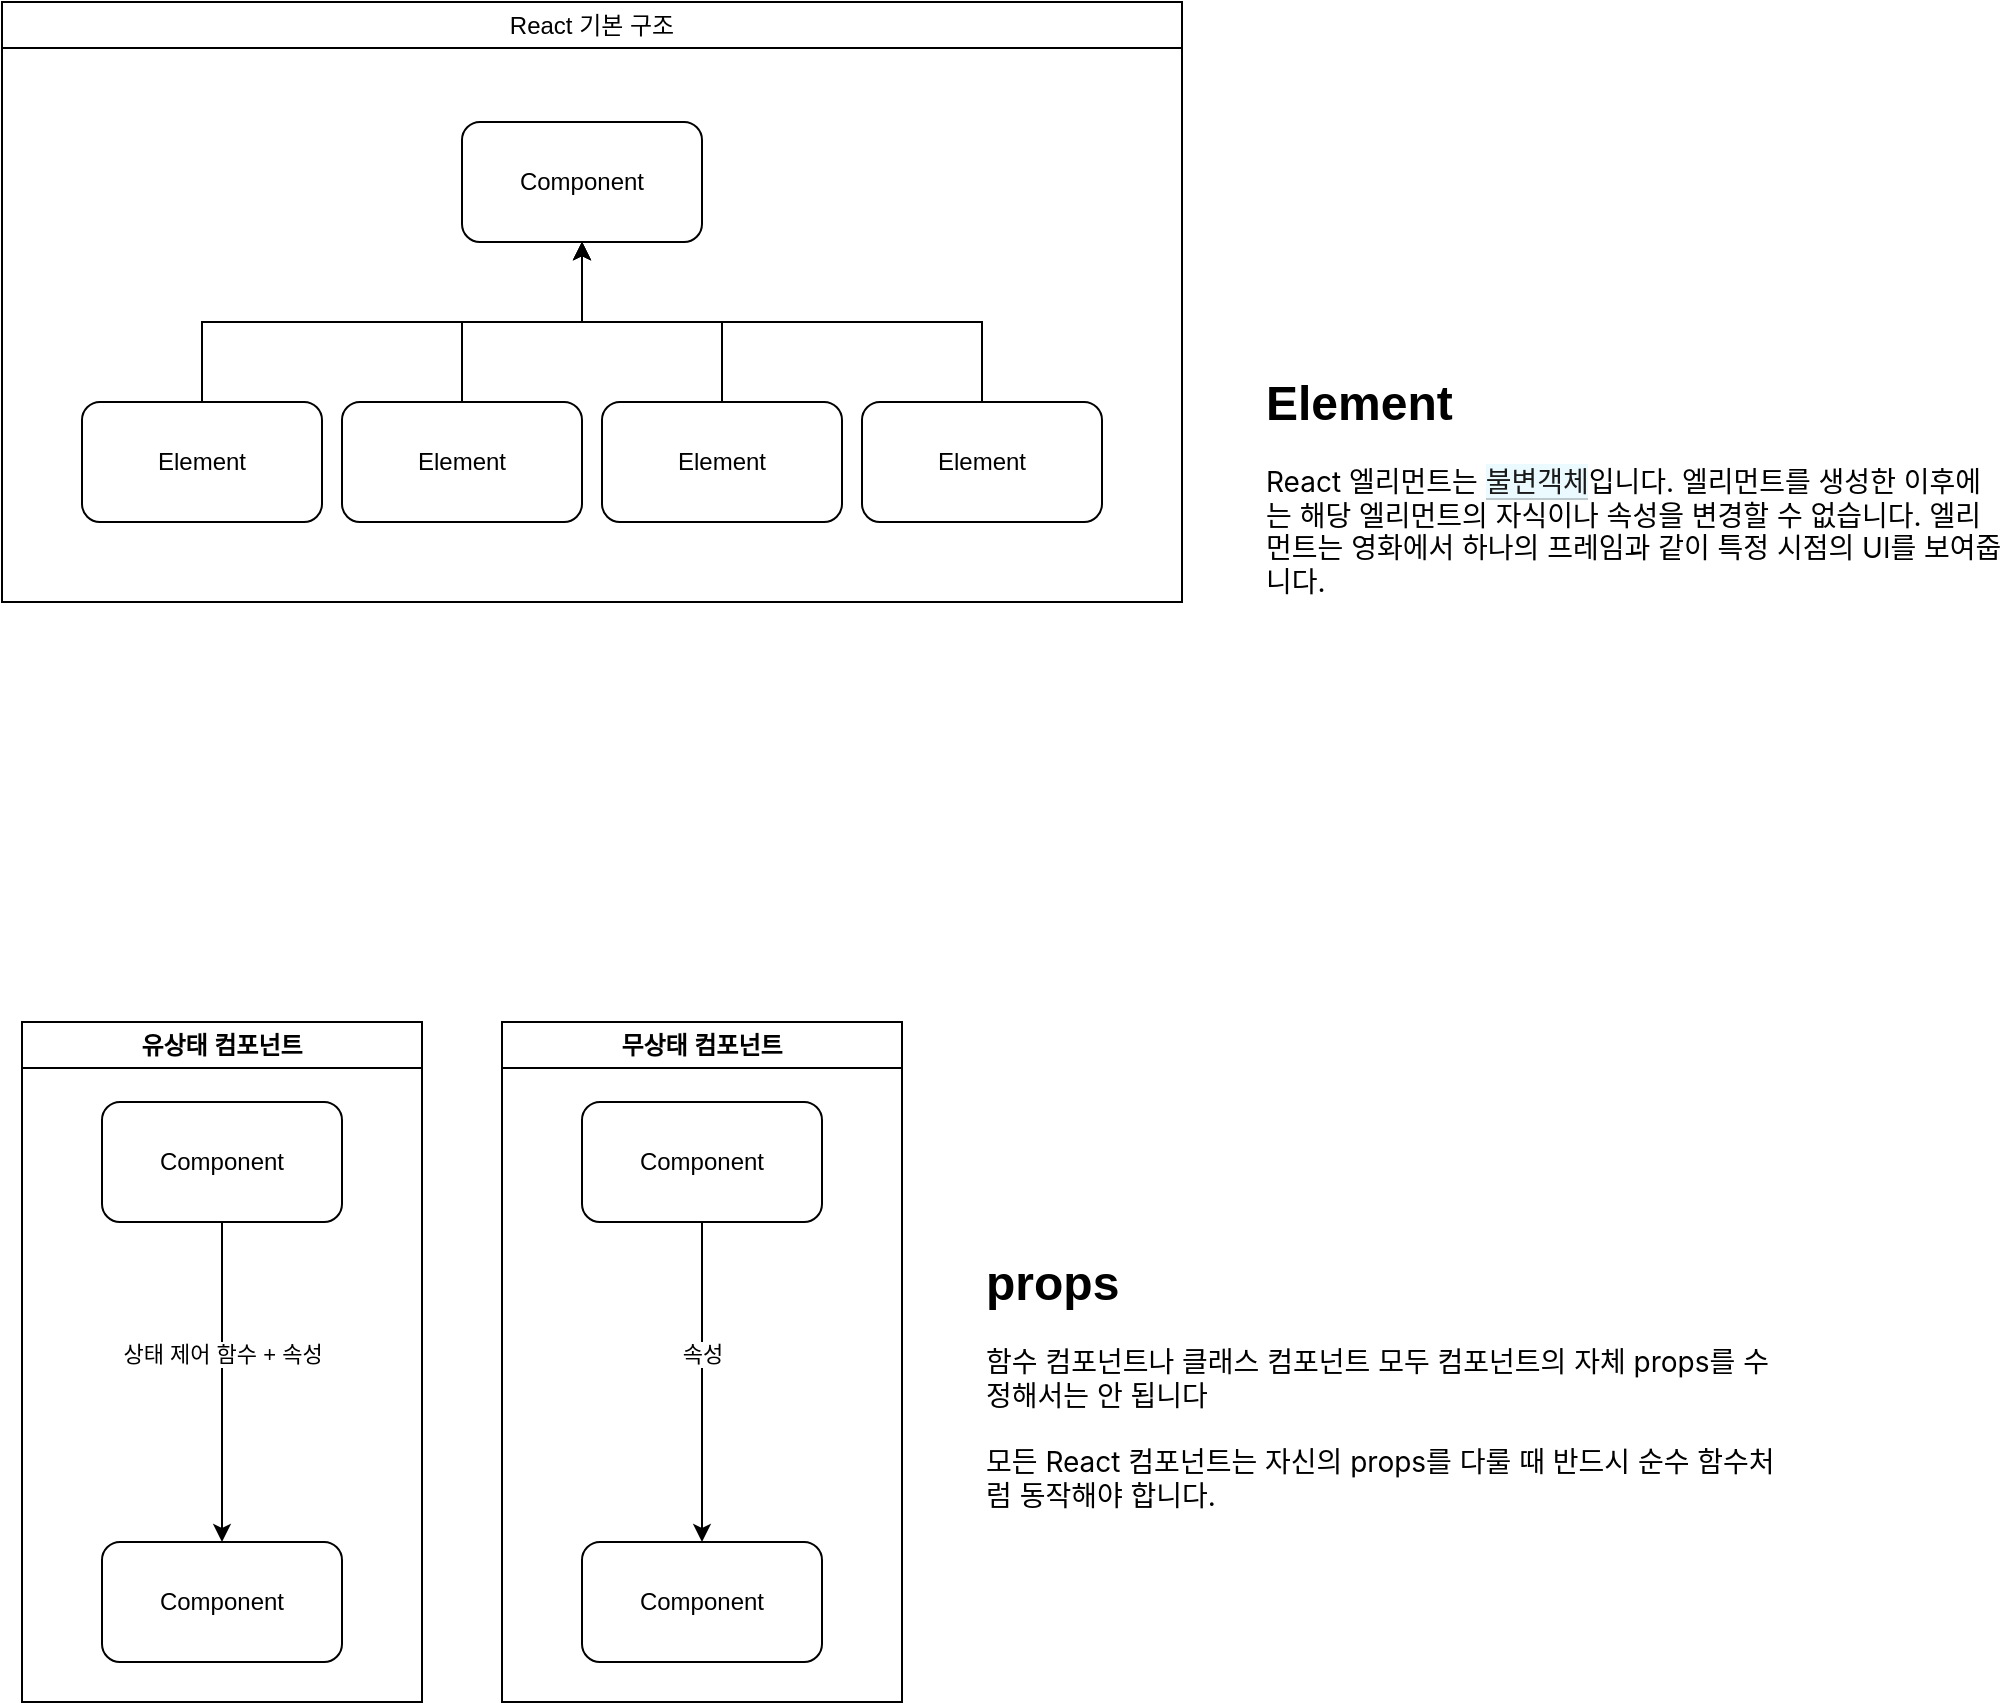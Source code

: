 <mxfile version="24.3.1" type="github" pages="2">
  <diagram name="페이지-1" id="zOAeg8T45N49be0nf4yD">
    <mxGraphModel dx="554" dy="995" grid="1" gridSize="10" guides="1" tooltips="1" connect="1" arrows="1" fold="1" page="1" pageScale="1" pageWidth="827" pageHeight="1169" background="none" math="0" shadow="0">
      <root>
        <mxCell id="0" />
        <mxCell id="1" parent="0" />
        <mxCell id="T2-gsKvPVnzZv-vGDISG-6" style="edgeStyle=orthogonalEdgeStyle;rounded=0;orthogonalLoop=1;jettySize=auto;html=1;" edge="1" parent="1" source="T2-gsKvPVnzZv-vGDISG-1" target="T2-gsKvPVnzZv-vGDISG-5">
          <mxGeometry relative="1" as="geometry">
            <Array as="points">
              <mxPoint x="230" y="270" />
              <mxPoint x="420" y="270" />
            </Array>
          </mxGeometry>
        </mxCell>
        <mxCell id="T2-gsKvPVnzZv-vGDISG-1" value="Element" style="rounded=1;whiteSpace=wrap;html=1;" vertex="1" parent="1">
          <mxGeometry x="170" y="310" width="120" height="60" as="geometry" />
        </mxCell>
        <mxCell id="T2-gsKvPVnzZv-vGDISG-7" style="edgeStyle=orthogonalEdgeStyle;rounded=0;orthogonalLoop=1;jettySize=auto;html=1;" edge="1" parent="1" source="T2-gsKvPVnzZv-vGDISG-2" target="T2-gsKvPVnzZv-vGDISG-5">
          <mxGeometry relative="1" as="geometry" />
        </mxCell>
        <mxCell id="T2-gsKvPVnzZv-vGDISG-2" value="Element" style="rounded=1;whiteSpace=wrap;html=1;" vertex="1" parent="1">
          <mxGeometry x="300" y="310" width="120" height="60" as="geometry" />
        </mxCell>
        <mxCell id="T2-gsKvPVnzZv-vGDISG-8" style="edgeStyle=orthogonalEdgeStyle;rounded=0;orthogonalLoop=1;jettySize=auto;html=1;" edge="1" parent="1" source="T2-gsKvPVnzZv-vGDISG-3" target="T2-gsKvPVnzZv-vGDISG-5">
          <mxGeometry relative="1" as="geometry" />
        </mxCell>
        <mxCell id="T2-gsKvPVnzZv-vGDISG-3" value="Element" style="rounded=1;whiteSpace=wrap;html=1;" vertex="1" parent="1">
          <mxGeometry x="430" y="310" width="120" height="60" as="geometry" />
        </mxCell>
        <mxCell id="T2-gsKvPVnzZv-vGDISG-9" style="edgeStyle=orthogonalEdgeStyle;rounded=0;orthogonalLoop=1;jettySize=auto;html=1;" edge="1" parent="1" source="T2-gsKvPVnzZv-vGDISG-4" target="T2-gsKvPVnzZv-vGDISG-5">
          <mxGeometry relative="1" as="geometry">
            <Array as="points">
              <mxPoint x="620" y="270" />
              <mxPoint x="420" y="270" />
            </Array>
          </mxGeometry>
        </mxCell>
        <mxCell id="T2-gsKvPVnzZv-vGDISG-4" value="Element" style="rounded=1;whiteSpace=wrap;html=1;" vertex="1" parent="1">
          <mxGeometry x="560" y="310" width="120" height="60" as="geometry" />
        </mxCell>
        <mxCell id="T2-gsKvPVnzZv-vGDISG-5" value="Component" style="rounded=1;whiteSpace=wrap;html=1;" vertex="1" parent="1">
          <mxGeometry x="360" y="170" width="120" height="60" as="geometry" />
        </mxCell>
        <mxCell id="T2-gsKvPVnzZv-vGDISG-11" value="&lt;span style=&quot;font-weight: 400;&quot;&gt;React 기본 구조&lt;/span&gt;" style="swimlane;whiteSpace=wrap;html=1;" vertex="1" parent="1">
          <mxGeometry x="130" y="110" width="590" height="300" as="geometry" />
        </mxCell>
        <mxCell id="T2-gsKvPVnzZv-vGDISG-14" style="edgeStyle=orthogonalEdgeStyle;rounded=0;orthogonalLoop=1;jettySize=auto;html=1;" edge="1" parent="1" source="T2-gsKvPVnzZv-vGDISG-12" target="T2-gsKvPVnzZv-vGDISG-13">
          <mxGeometry relative="1" as="geometry">
            <Array as="points">
              <mxPoint x="240" y="860" />
              <mxPoint x="240" y="860" />
            </Array>
          </mxGeometry>
        </mxCell>
        <mxCell id="T2-gsKvPVnzZv-vGDISG-15" value="상태 제어 함수 + 속성" style="edgeLabel;html=1;align=center;verticalAlign=middle;resizable=0;points=[];" vertex="1" connectable="0" parent="T2-gsKvPVnzZv-vGDISG-14">
          <mxGeometry x="-0.013" y="-3" relative="1" as="geometry">
            <mxPoint x="3" y="-13" as="offset" />
          </mxGeometry>
        </mxCell>
        <mxCell id="T2-gsKvPVnzZv-vGDISG-12" value="Component" style="rounded=1;whiteSpace=wrap;html=1;" vertex="1" parent="1">
          <mxGeometry x="180" y="660" width="120" height="60" as="geometry" />
        </mxCell>
        <mxCell id="T2-gsKvPVnzZv-vGDISG-13" value="Component" style="rounded=1;whiteSpace=wrap;html=1;" vertex="1" parent="1">
          <mxGeometry x="180" y="880" width="120" height="60" as="geometry" />
        </mxCell>
        <mxCell id="T2-gsKvPVnzZv-vGDISG-17" style="edgeStyle=orthogonalEdgeStyle;rounded=0;orthogonalLoop=1;jettySize=auto;html=1;" edge="1" source="T2-gsKvPVnzZv-vGDISG-19" target="T2-gsKvPVnzZv-vGDISG-20" parent="1">
          <mxGeometry relative="1" as="geometry">
            <Array as="points">
              <mxPoint x="480" y="860" />
              <mxPoint x="480" y="860" />
            </Array>
          </mxGeometry>
        </mxCell>
        <mxCell id="T2-gsKvPVnzZv-vGDISG-18" value="속성" style="edgeLabel;html=1;align=center;verticalAlign=middle;resizable=0;points=[];" vertex="1" connectable="0" parent="T2-gsKvPVnzZv-vGDISG-17">
          <mxGeometry x="-0.013" y="-3" relative="1" as="geometry">
            <mxPoint x="3" y="-13" as="offset" />
          </mxGeometry>
        </mxCell>
        <mxCell id="T2-gsKvPVnzZv-vGDISG-19" value="Component" style="rounded=1;whiteSpace=wrap;html=1;" vertex="1" parent="1">
          <mxGeometry x="420" y="660" width="120" height="60" as="geometry" />
        </mxCell>
        <mxCell id="T2-gsKvPVnzZv-vGDISG-20" value="Component" style="rounded=1;whiteSpace=wrap;html=1;" vertex="1" parent="1">
          <mxGeometry x="420" y="880" width="120" height="60" as="geometry" />
        </mxCell>
        <mxCell id="T2-gsKvPVnzZv-vGDISG-21" value="유상태 컴포넌트" style="swimlane;whiteSpace=wrap;html=1;" vertex="1" parent="1">
          <mxGeometry x="140" y="620" width="200" height="340" as="geometry" />
        </mxCell>
        <mxCell id="T2-gsKvPVnzZv-vGDISG-22" value="무상태 컴포넌트" style="swimlane;whiteSpace=wrap;html=1;" vertex="1" parent="1">
          <mxGeometry x="380" y="620" width="200" height="340" as="geometry" />
        </mxCell>
        <mxCell id="T2-gsKvPVnzZv-vGDISG-23" value="&lt;h1 style=&quot;margin-top: 0px;&quot;&gt;Element&lt;/h1&gt;&lt;p style=&quot;font-size: 14px;&quot;&gt;&lt;span style=&quot;font-family: -apple-system, BlinkMacSystemFont, &amp;quot;Segoe UI&amp;quot;, Roboto, Oxygen, Ubuntu, Cantarell, &amp;quot;Fira Sans&amp;quot;, &amp;quot;Droid Sans&amp;quot;, &amp;quot;Helvetica Neue&amp;quot;, sans-serif;&quot;&gt;React 엘리먼트는&amp;nbsp;&lt;/span&gt;&lt;a style=&quot;margin: 0px; padding: 0px; box-sizing: inherit; background-color: rgba(187, 239, 253, 0.3); color: rgb(26, 26, 26); text-decoration-line: none; border-bottom: 1px solid rgba(0, 0, 0, 0.2); font-family: -apple-system, BlinkMacSystemFont, &amp;quot;Segoe UI&amp;quot;, Roboto, Oxygen, Ubuntu, Cantarell, &amp;quot;Fira Sans&amp;quot;, &amp;quot;Droid Sans&amp;quot;, &amp;quot;Helvetica Neue&amp;quot;, sans-serif;&quot; rel=&quot;nofollow noopener noreferrer&quot; target=&quot;_blank&quot; href=&quot;https://ko.wikipedia.org/wiki/%EB%B6%88%EB%B3%80%EA%B0%9D%EC%B2%B4&quot;&gt;불변객체&lt;/a&gt;&lt;span style=&quot;font-family: -apple-system, BlinkMacSystemFont, &amp;quot;Segoe UI&amp;quot;, Roboto, Oxygen, Ubuntu, Cantarell, &amp;quot;Fira Sans&amp;quot;, &amp;quot;Droid Sans&amp;quot;, &amp;quot;Helvetica Neue&amp;quot;, sans-serif;&quot;&gt;입니다. 엘리먼트를 생성한 이후에는 해당 엘리먼트의 자식이나 속성을 변경할 수 없습니다. 엘리먼트는 영화에서 하나의 프레임과 같이 특정 시점의 UI를 보여줍니다.&lt;/span&gt;&lt;br&gt;&lt;/p&gt;" style="text;html=1;whiteSpace=wrap;overflow=hidden;rounded=0;" vertex="1" parent="1">
          <mxGeometry x="760" y="290" width="370" height="130" as="geometry" />
        </mxCell>
        <mxCell id="FA-iPjcQ_C9Vn1fqMLGA-2" value="&lt;h1 style=&quot;margin-top: 0px;&quot;&gt;props&lt;/h1&gt;&lt;p style=&quot;font-size: 14px;&quot;&gt;&lt;span style=&quot;font-family: -apple-system, BlinkMacSystemFont, &amp;quot;Segoe UI&amp;quot;, Roboto, Oxygen, Ubuntu, Cantarell, &amp;quot;Fira Sans&amp;quot;, &amp;quot;Droid Sans&amp;quot;, &amp;quot;Helvetica Neue&amp;quot;, sans-serif;&quot;&gt;함수 컴포넌트나 클래스 컴포넌트 모두 컴포넌트의 자체 props를 수정해서는 안 됩니다&lt;br&gt;&lt;/span&gt;&lt;br&gt;&lt;span style=&quot;margin: 0px; padding: 0px; box-sizing: inherit; font-family: -apple-system, BlinkMacSystemFont, &amp;quot;Segoe UI&amp;quot;, Roboto, Oxygen, Ubuntu, Cantarell, &amp;quot;Fira Sans&amp;quot;, &amp;quot;Droid Sans&amp;quot;, &amp;quot;Helvetica Neue&amp;quot;, sans-serif;&quot;&gt;모든 React 컴포넌트는 자신의 props를 다룰 때 반드시 순수 함수처럼 동작해야 합니다.&lt;/span&gt;&lt;br&gt;&lt;/p&gt;" style="text;html=1;whiteSpace=wrap;overflow=hidden;rounded=0;" vertex="1" parent="1">
          <mxGeometry x="620" y="730" width="400" height="170" as="geometry" />
        </mxCell>
      </root>
    </mxGraphModel>
  </diagram>
  <diagram id="JV7vmqex92Uz3KkzgDQ9" name="페이지-2">
    <mxGraphModel dx="1434" dy="833" grid="1" gridSize="10" guides="1" tooltips="1" connect="1" arrows="1" fold="1" page="1" pageScale="1" pageWidth="827" pageHeight="1169" math="0" shadow="0">
      <root>
        <mxCell id="0" />
        <mxCell id="1" parent="0" />
      </root>
    </mxGraphModel>
  </diagram>
</mxfile>
